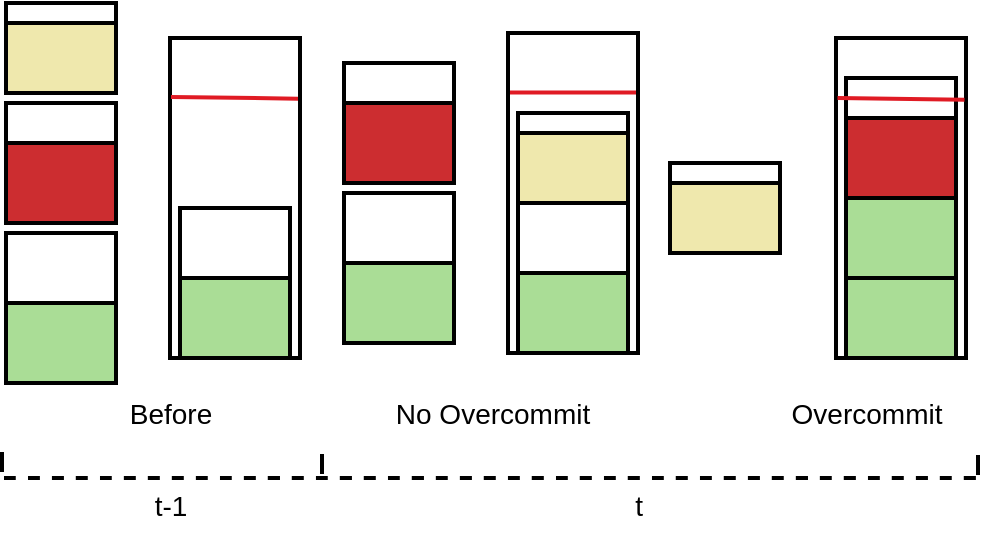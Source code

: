 <mxfile version="24.6.5" type="device">
  <diagram name="Page-1" id="gP-pUgqHU1g9608ZTCEj">
    <mxGraphModel dx="1364" dy="795" grid="1" gridSize="10" guides="1" tooltips="1" connect="1" arrows="1" fold="1" page="1" pageScale="1" pageWidth="827" pageHeight="1169" math="0" shadow="0">
      <root>
        <mxCell id="0" />
        <mxCell id="1" parent="0" />
        <mxCell id="t60yFk4SmAPFyCl0LOFS-2" value="" style="rounded=0;whiteSpace=wrap;html=1;fillColor=none;strokeWidth=2;" vertex="1" parent="1">
          <mxGeometry x="180" y="180" width="65" height="160" as="geometry" />
        </mxCell>
        <mxCell id="t60yFk4SmAPFyCl0LOFS-8" value="" style="rounded=0;whiteSpace=wrap;html=1;strokeWidth=2;" vertex="1" parent="1">
          <mxGeometry x="185" y="265" width="55" height="75" as="geometry" />
        </mxCell>
        <mxCell id="t60yFk4SmAPFyCl0LOFS-9" value="" style="rounded=0;whiteSpace=wrap;html=1;fillColor=#aadd96;strokeWidth=2;" vertex="1" parent="1">
          <mxGeometry x="185" y="300" width="55" height="40" as="geometry" />
        </mxCell>
        <mxCell id="t60yFk4SmAPFyCl0LOFS-49" value="" style="endArrow=none;html=1;rounded=0;strokeWidth=2;strokeColor=#e01b24;exitX=0.023;exitY=0.184;exitDx=0;exitDy=0;exitPerimeter=0;" edge="1" parent="1">
          <mxGeometry width="50" height="50" relative="1" as="geometry">
            <mxPoint x="180.495" y="209.44" as="sourcePoint" />
            <mxPoint x="244" y="210.36" as="targetPoint" />
          </mxGeometry>
        </mxCell>
        <mxCell id="t60yFk4SmAPFyCl0LOFS-56" value="&lt;font style=&quot;font-size: 14px;&quot;&gt;Before&lt;/font&gt;" style="text;html=1;align=center;verticalAlign=middle;resizable=0;points=[];autosize=1;strokeColor=none;fillColor=none;container=0;" vertex="1" parent="1">
          <mxGeometry x="150" y="352.5" width="60" height="30" as="geometry" />
        </mxCell>
        <mxCell id="t60yFk4SmAPFyCl0LOFS-77" value="&lt;div style=&quot;font-size: 13px;&quot;&gt;&lt;font style=&quot;font-size: 14px;&quot;&gt;Overcommit&lt;/font&gt;&lt;/div&gt;" style="text;html=1;align=center;verticalAlign=middle;resizable=0;points=[];autosize=1;strokeColor=none;fillColor=none;container=0;" vertex="1" parent="1">
          <mxGeometry x="478" y="352.5" width="100" height="30" as="geometry" />
        </mxCell>
        <mxCell id="t60yFk4SmAPFyCl0LOFS-91" value="&lt;font style=&quot;font-size: 14px;&quot;&gt;No Overcommit&lt;br&gt;&lt;/font&gt;" style="text;html=1;align=center;verticalAlign=middle;resizable=0;points=[];autosize=1;strokeColor=none;fillColor=none;" vertex="1" parent="1">
          <mxGeometry x="280.5" y="352.5" width="120" height="30" as="geometry" />
        </mxCell>
        <mxCell id="t60yFk4SmAPFyCl0LOFS-104" value="" style="group" vertex="1" connectable="0" parent="1">
          <mxGeometry x="98" y="162.5" width="89" height="190" as="geometry" />
        </mxCell>
        <mxCell id="t60yFk4SmAPFyCl0LOFS-54" value="" style="shape=image;html=1;verticalAlign=top;verticalLabelPosition=bottom;labelBackgroundColor=#ffffff;imageAspect=0;aspect=fixed;image=https://cdn2.iconfinder.com/data/icons/essential-web-5/50/point-left-arrow-curve-back-128.png;rotation=-180;flipV=1;flipH=0;container=0;" vertex="1" parent="t60yFk4SmAPFyCl0LOFS-104">
          <mxGeometry x="57" y="72" width="25" height="25" as="geometry" />
        </mxCell>
        <mxCell id="t60yFk4SmAPFyCl0LOFS-15" value="" style="rounded=0;whiteSpace=wrap;html=1;strokeWidth=2;container=0;" vertex="1" parent="t60yFk4SmAPFyCl0LOFS-104">
          <mxGeometry width="55" height="45" as="geometry" />
        </mxCell>
        <mxCell id="t60yFk4SmAPFyCl0LOFS-11" value="" style="rounded=0;whiteSpace=wrap;html=1;fillColor=#efe8ad;strokeColor=default;fontColor=#ffffff;gradientColor=none;strokeWidth=2;container=0;" vertex="1" parent="t60yFk4SmAPFyCl0LOFS-104">
          <mxGeometry y="10" width="55" height="35" as="geometry" />
        </mxCell>
        <mxCell id="t60yFk4SmAPFyCl0LOFS-33" value="" style="rounded=0;whiteSpace=wrap;html=1;fillColor=none;strokeWidth=2;container=0;" vertex="1" parent="t60yFk4SmAPFyCl0LOFS-104">
          <mxGeometry y="50" width="55" height="60" as="geometry" />
        </mxCell>
        <mxCell id="t60yFk4SmAPFyCl0LOFS-34" value="" style="rounded=0;whiteSpace=wrap;html=1;fillColor=#cc2d30;strokeColor=default;strokeWidth=2;container=0;" vertex="1" parent="t60yFk4SmAPFyCl0LOFS-104">
          <mxGeometry y="70" width="55" height="40" as="geometry" />
        </mxCell>
        <mxCell id="t60yFk4SmAPFyCl0LOFS-41" value="" style="rounded=0;whiteSpace=wrap;html=1;strokeWidth=2;container=0;" vertex="1" parent="t60yFk4SmAPFyCl0LOFS-104">
          <mxGeometry y="115" width="55" height="75" as="geometry" />
        </mxCell>
        <mxCell id="t60yFk4SmAPFyCl0LOFS-42" value="" style="rounded=0;whiteSpace=wrap;html=1;fillColor=#aadd96;strokeWidth=2;container=0;" vertex="1" parent="t60yFk4SmAPFyCl0LOFS-104">
          <mxGeometry y="150" width="55" height="40" as="geometry" />
        </mxCell>
        <mxCell id="t60yFk4SmAPFyCl0LOFS-109" value="" style="group" vertex="1" connectable="0" parent="1">
          <mxGeometry x="430" y="180" width="148" height="160" as="geometry" />
        </mxCell>
        <mxCell id="t60yFk4SmAPFyCl0LOFS-58" value="" style="rounded=0;whiteSpace=wrap;html=1;strokeWidth=2;container=0;" vertex="1" parent="t60yFk4SmAPFyCl0LOFS-109">
          <mxGeometry x="88" y="85" width="55" height="75" as="geometry" />
        </mxCell>
        <mxCell id="t60yFk4SmAPFyCl0LOFS-59" value="" style="rounded=0;whiteSpace=wrap;html=1;fillColor=#aadd96;strokeWidth=2;container=0;" vertex="1" parent="t60yFk4SmAPFyCl0LOFS-109">
          <mxGeometry x="88" y="120" width="55" height="40" as="geometry" />
        </mxCell>
        <mxCell id="t60yFk4SmAPFyCl0LOFS-39" value="" style="rounded=0;whiteSpace=wrap;html=1;strokeWidth=2;container=0;" vertex="1" parent="t60yFk4SmAPFyCl0LOFS-109">
          <mxGeometry x="88" y="40" width="55" height="75" as="geometry" />
        </mxCell>
        <mxCell id="t60yFk4SmAPFyCl0LOFS-40" value="" style="rounded=0;whiteSpace=wrap;html=1;fillColor=#aadd96;strokeWidth=2;container=0;" vertex="1" parent="t60yFk4SmAPFyCl0LOFS-109">
          <mxGeometry x="88" y="80" width="55" height="40" as="geometry" />
        </mxCell>
        <mxCell id="t60yFk4SmAPFyCl0LOFS-57" value="" style="rounded=0;whiteSpace=wrap;html=1;fillColor=none;strokeWidth=2;container=0;" vertex="1" parent="t60yFk4SmAPFyCl0LOFS-109">
          <mxGeometry x="83" width="65" height="160" as="geometry" />
        </mxCell>
        <mxCell id="t60yFk4SmAPFyCl0LOFS-99" value="" style="group" vertex="1" connectable="0" parent="t60yFk4SmAPFyCl0LOFS-109">
          <mxGeometry x="88" y="20" width="55" height="60" as="geometry" />
        </mxCell>
        <mxCell id="t60yFk4SmAPFyCl0LOFS-96" value="" style="rounded=0;whiteSpace=wrap;html=1;fillColor=none;strokeWidth=2;" vertex="1" parent="t60yFk4SmAPFyCl0LOFS-99">
          <mxGeometry width="55" height="60" as="geometry" />
        </mxCell>
        <mxCell id="t60yFk4SmAPFyCl0LOFS-97" value="" style="rounded=0;whiteSpace=wrap;html=1;fillColor=#cc2d30;strokeColor=default;strokeWidth=2;" vertex="1" parent="t60yFk4SmAPFyCl0LOFS-99">
          <mxGeometry y="20" width="55" height="40" as="geometry" />
        </mxCell>
        <mxCell id="t60yFk4SmAPFyCl0LOFS-100" value="" style="endArrow=none;html=1;rounded=0;strokeWidth=2;strokeColor=#e01b24;exitX=0.023;exitY=0.184;exitDx=0;exitDy=0;exitPerimeter=0;" edge="1" parent="t60yFk4SmAPFyCl0LOFS-99">
          <mxGeometry width="50" height="50" relative="1" as="geometry">
            <mxPoint x="-4.255" y="10.0" as="sourcePoint" />
            <mxPoint x="59.25" y="10.92" as="targetPoint" />
          </mxGeometry>
        </mxCell>
        <mxCell id="t60yFk4SmAPFyCl0LOFS-108" value="" style="group" vertex="1" connectable="0" parent="t60yFk4SmAPFyCl0LOFS-109">
          <mxGeometry y="62.5" width="82" height="45" as="geometry" />
        </mxCell>
        <mxCell id="t60yFk4SmAPFyCl0LOFS-76" value="" style="shape=image;html=1;verticalAlign=top;verticalLabelPosition=bottom;labelBackgroundColor=#ffffff;imageAspect=0;aspect=fixed;image=https://cdn2.iconfinder.com/data/icons/essential-web-5/50/point-left-arrow-curve-back-128.png;rotation=-180;flipV=1;flipH=0;container=0;" vertex="1" parent="t60yFk4SmAPFyCl0LOFS-108">
          <mxGeometry x="57" y="2.5" width="25" height="25" as="geometry" />
        </mxCell>
        <mxCell id="t60yFk4SmAPFyCl0LOFS-107" value="" style="group" vertex="1" connectable="0" parent="t60yFk4SmAPFyCl0LOFS-108">
          <mxGeometry width="55" height="45" as="geometry" />
        </mxCell>
        <mxCell id="t60yFk4SmAPFyCl0LOFS-70" value="" style="rounded=0;whiteSpace=wrap;html=1;strokeWidth=2;container=0;" vertex="1" parent="t60yFk4SmAPFyCl0LOFS-107">
          <mxGeometry width="55" height="45" as="geometry" />
        </mxCell>
        <mxCell id="t60yFk4SmAPFyCl0LOFS-71" value="" style="rounded=0;whiteSpace=wrap;html=1;fillColor=#efe8ad;strokeColor=default;fontColor=#ffffff;gradientColor=none;strokeWidth=2;container=0;" vertex="1" parent="t60yFk4SmAPFyCl0LOFS-107">
          <mxGeometry y="10" width="55" height="35" as="geometry" />
        </mxCell>
        <mxCell id="t60yFk4SmAPFyCl0LOFS-110" value="" style="group" vertex="1" connectable="0" parent="1">
          <mxGeometry x="267" y="177.5" width="147" height="160" as="geometry" />
        </mxCell>
        <mxCell id="t60yFk4SmAPFyCl0LOFS-81" value="" style="endArrow=none;html=1;rounded=0;strokeWidth=2;strokeColor=#e01b24;" edge="1" parent="t60yFk4SmAPFyCl0LOFS-110">
          <mxGeometry width="50" height="50" relative="1" as="geometry">
            <mxPoint x="82" y="29.75" as="sourcePoint" />
            <mxPoint x="146" y="29.75" as="targetPoint" />
          </mxGeometry>
        </mxCell>
        <mxCell id="t60yFk4SmAPFyCl0LOFS-78" value="" style="rounded=0;whiteSpace=wrap;html=1;fillColor=none;strokeWidth=2;" vertex="1" parent="t60yFk4SmAPFyCl0LOFS-110">
          <mxGeometry x="82" width="65" height="160" as="geometry" />
        </mxCell>
        <mxCell id="t60yFk4SmAPFyCl0LOFS-79" value="" style="rounded=0;whiteSpace=wrap;html=1;strokeWidth=2;" vertex="1" parent="t60yFk4SmAPFyCl0LOFS-110">
          <mxGeometry x="87" y="85" width="55" height="75" as="geometry" />
        </mxCell>
        <mxCell id="t60yFk4SmAPFyCl0LOFS-80" value="" style="rounded=0;whiteSpace=wrap;html=1;fillColor=#aadd96;strokeWidth=2;" vertex="1" parent="t60yFk4SmAPFyCl0LOFS-110">
          <mxGeometry x="87" y="120" width="55" height="40" as="geometry" />
        </mxCell>
        <mxCell id="t60yFk4SmAPFyCl0LOFS-84" value="" style="rounded=0;whiteSpace=wrap;html=1;strokeWidth=2;" vertex="1" parent="t60yFk4SmAPFyCl0LOFS-110">
          <mxGeometry x="87" y="40" width="55" height="45" as="geometry" />
        </mxCell>
        <mxCell id="t60yFk4SmAPFyCl0LOFS-85" value="" style="rounded=0;whiteSpace=wrap;html=1;fillColor=#efe8ad;strokeColor=default;fontColor=#ffffff;gradientColor=none;strokeWidth=2;" vertex="1" parent="t60yFk4SmAPFyCl0LOFS-110">
          <mxGeometry x="87" y="50" width="55" height="35" as="geometry" />
        </mxCell>
        <mxCell id="t60yFk4SmAPFyCl0LOFS-106" value="" style="group" vertex="1" connectable="0" parent="t60yFk4SmAPFyCl0LOFS-110">
          <mxGeometry y="15" width="89" height="140" as="geometry" />
        </mxCell>
        <mxCell id="t60yFk4SmAPFyCl0LOFS-90" value="" style="shape=image;html=1;verticalAlign=top;verticalLabelPosition=bottom;labelBackgroundColor=#ffffff;imageAspect=0;aspect=fixed;image=https://cdn2.iconfinder.com/data/icons/essential-web-5/50/point-left-arrow-curve-back-128.png;rotation=-180;flipV=1;flipH=0;" vertex="1" parent="t60yFk4SmAPFyCl0LOFS-106">
          <mxGeometry x="57" y="34" width="25" height="25" as="geometry" />
        </mxCell>
        <mxCell id="t60yFk4SmAPFyCl0LOFS-86" value="" style="rounded=0;whiteSpace=wrap;html=1;fillColor=none;strokeWidth=2;" vertex="1" parent="t60yFk4SmAPFyCl0LOFS-106">
          <mxGeometry width="55" height="60" as="geometry" />
        </mxCell>
        <mxCell id="t60yFk4SmAPFyCl0LOFS-87" value="" style="rounded=0;whiteSpace=wrap;html=1;fillColor=#cc2d30;strokeColor=default;strokeWidth=2;" vertex="1" parent="t60yFk4SmAPFyCl0LOFS-106">
          <mxGeometry y="20" width="55" height="40" as="geometry" />
        </mxCell>
        <mxCell id="t60yFk4SmAPFyCl0LOFS-88" value="" style="rounded=0;whiteSpace=wrap;html=1;strokeWidth=2;" vertex="1" parent="t60yFk4SmAPFyCl0LOFS-106">
          <mxGeometry y="65" width="55" height="75" as="geometry" />
        </mxCell>
        <mxCell id="t60yFk4SmAPFyCl0LOFS-89" value="" style="rounded=0;whiteSpace=wrap;html=1;fillColor=#aadd96;strokeWidth=2;" vertex="1" parent="t60yFk4SmAPFyCl0LOFS-106">
          <mxGeometry y="100" width="55" height="40" as="geometry" />
        </mxCell>
        <mxCell id="t60yFk4SmAPFyCl0LOFS-113" value="" style="endArrow=none;html=1;rounded=0;curved=1;strokeWidth=2;endFill=0;dashed=1;" edge="1" parent="1">
          <mxGeometry width="50" height="50" relative="1" as="geometry">
            <mxPoint x="97" y="400" as="sourcePoint" />
            <mxPoint x="587" y="400" as="targetPoint" />
          </mxGeometry>
        </mxCell>
        <mxCell id="t60yFk4SmAPFyCl0LOFS-115" value="" style="endArrow=none;html=1;rounded=0;curved=1;strokeWidth=2;" edge="1" parent="1">
          <mxGeometry width="50" height="50" relative="1" as="geometry">
            <mxPoint x="96" y="397" as="sourcePoint" />
            <mxPoint x="96" y="387" as="targetPoint" />
          </mxGeometry>
        </mxCell>
        <mxCell id="t60yFk4SmAPFyCl0LOFS-116" value="" style="endArrow=none;html=1;rounded=0;curved=1;strokeWidth=2;" edge="1" parent="1">
          <mxGeometry width="50" height="50" relative="1" as="geometry">
            <mxPoint x="256" y="398" as="sourcePoint" />
            <mxPoint x="256" y="388" as="targetPoint" />
          </mxGeometry>
        </mxCell>
        <mxCell id="t60yFk4SmAPFyCl0LOFS-117" value="" style="endArrow=none;html=1;rounded=0;curved=1;strokeWidth=2;" edge="1" parent="1">
          <mxGeometry width="50" height="50" relative="1" as="geometry">
            <mxPoint x="584" y="398.5" as="sourcePoint" />
            <mxPoint x="584" y="388.5" as="targetPoint" />
          </mxGeometry>
        </mxCell>
        <mxCell id="t60yFk4SmAPFyCl0LOFS-119" value="&lt;font style=&quot;font-size: 14px;&quot;&gt;t-1&lt;/font&gt;" style="text;html=1;align=center;verticalAlign=middle;resizable=0;points=[];autosize=1;strokeColor=none;fillColor=none;" vertex="1" parent="1">
          <mxGeometry x="160" y="399" width="40" height="30" as="geometry" />
        </mxCell>
        <mxCell id="t60yFk4SmAPFyCl0LOFS-120" value="&lt;font style=&quot;font-size: 14px;&quot;&gt;t&lt;/font&gt;" style="text;html=1;align=center;verticalAlign=middle;resizable=0;points=[];autosize=1;strokeColor=none;fillColor=none;" vertex="1" parent="1">
          <mxGeometry x="399" y="399" width="30" height="30" as="geometry" />
        </mxCell>
      </root>
    </mxGraphModel>
  </diagram>
</mxfile>
